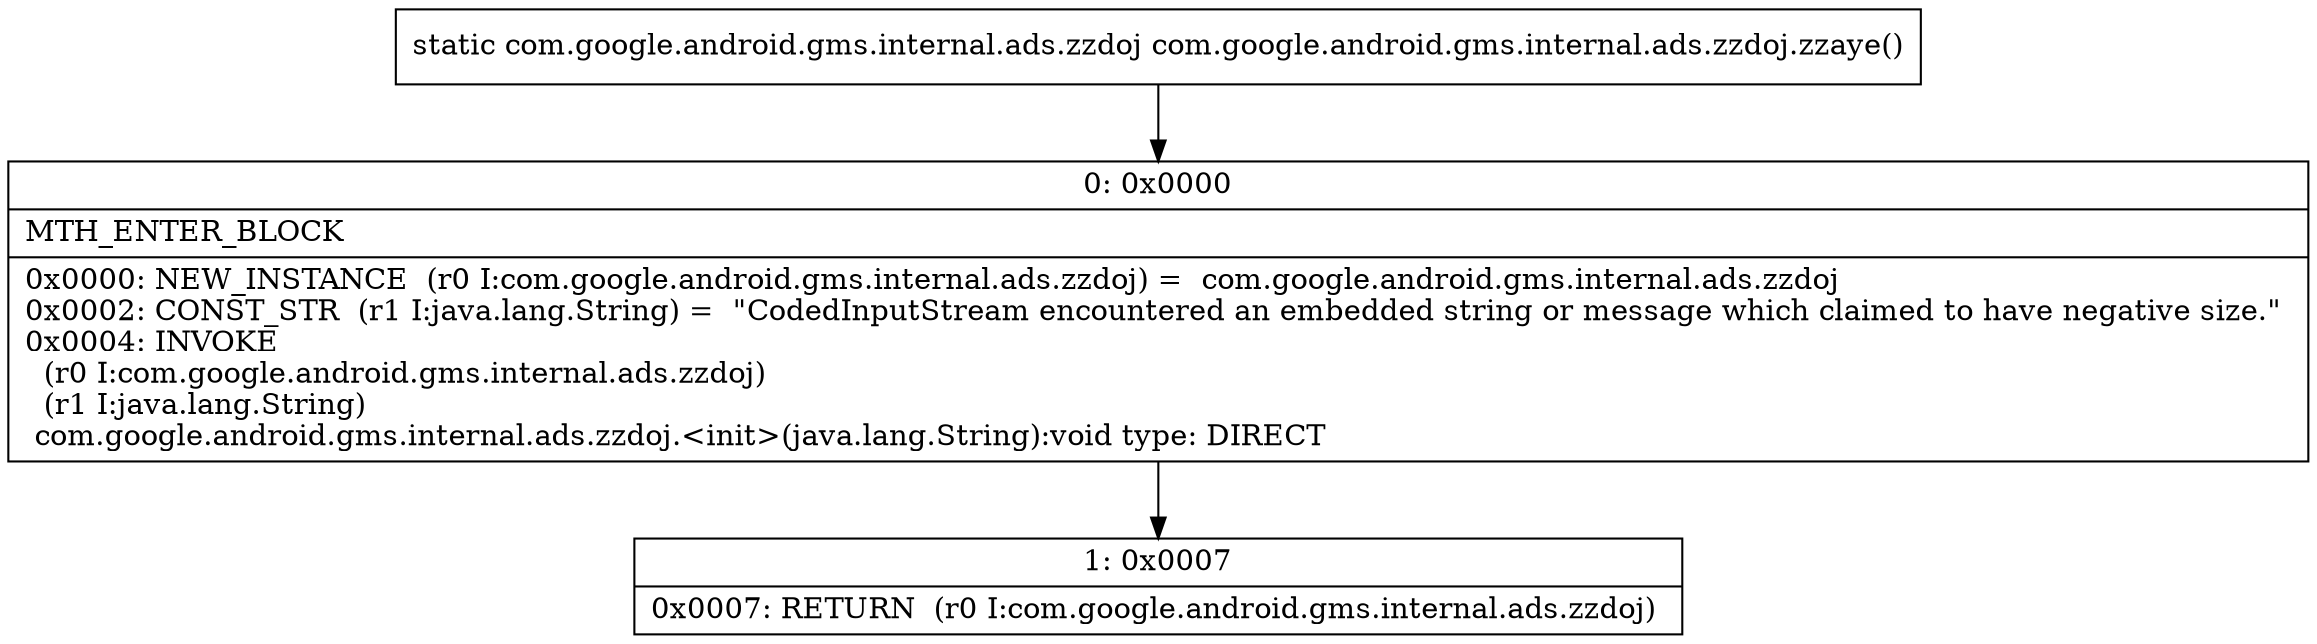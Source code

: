 digraph "CFG forcom.google.android.gms.internal.ads.zzdoj.zzaye()Lcom\/google\/android\/gms\/internal\/ads\/zzdoj;" {
Node_0 [shape=record,label="{0\:\ 0x0000|MTH_ENTER_BLOCK\l|0x0000: NEW_INSTANCE  (r0 I:com.google.android.gms.internal.ads.zzdoj) =  com.google.android.gms.internal.ads.zzdoj \l0x0002: CONST_STR  (r1 I:java.lang.String) =  \"CodedInputStream encountered an embedded string or message which claimed to have negative size.\" \l0x0004: INVOKE  \l  (r0 I:com.google.android.gms.internal.ads.zzdoj)\l  (r1 I:java.lang.String)\l com.google.android.gms.internal.ads.zzdoj.\<init\>(java.lang.String):void type: DIRECT \l}"];
Node_1 [shape=record,label="{1\:\ 0x0007|0x0007: RETURN  (r0 I:com.google.android.gms.internal.ads.zzdoj) \l}"];
MethodNode[shape=record,label="{static com.google.android.gms.internal.ads.zzdoj com.google.android.gms.internal.ads.zzdoj.zzaye() }"];
MethodNode -> Node_0;
Node_0 -> Node_1;
}

